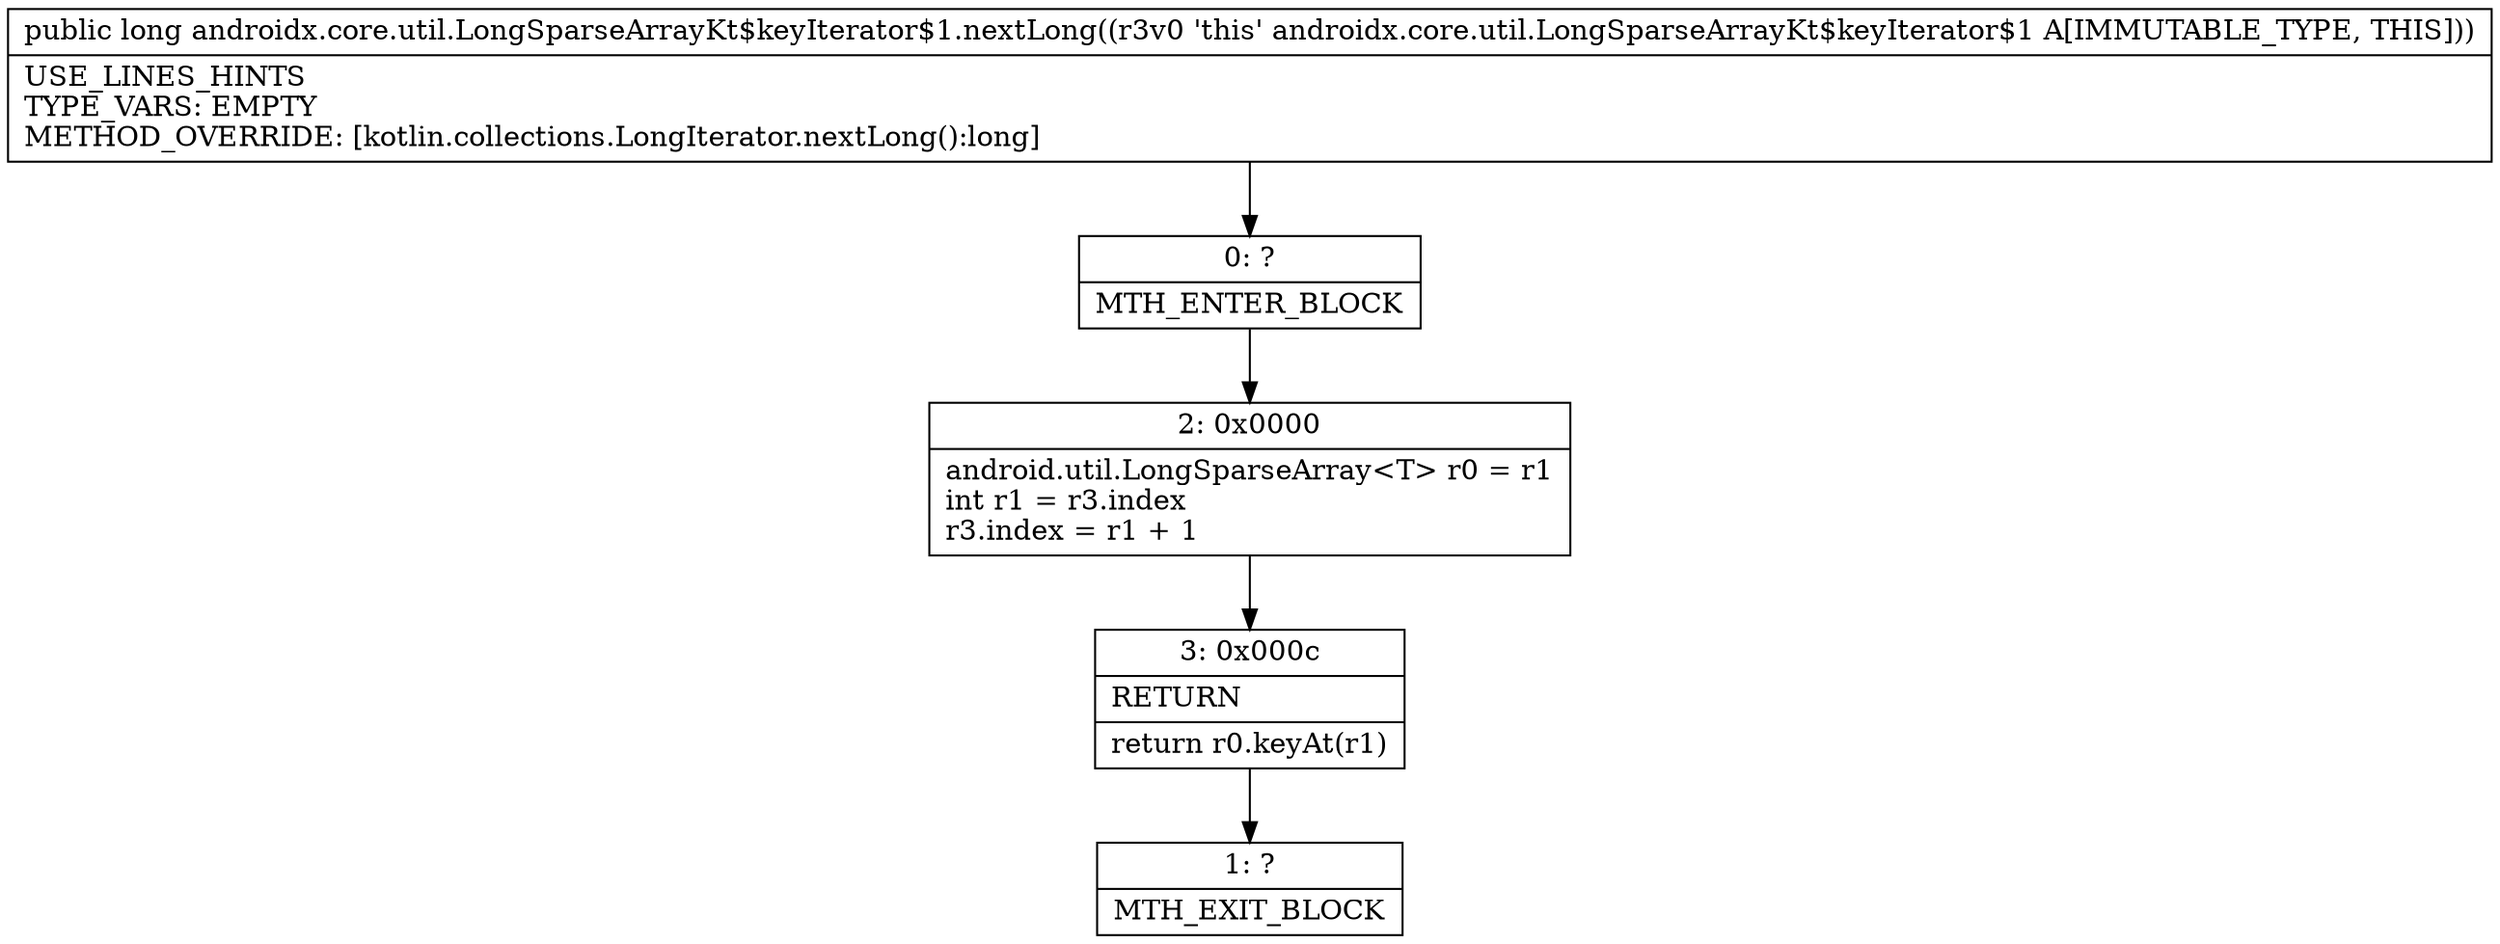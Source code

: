 digraph "CFG forandroidx.core.util.LongSparseArrayKt$keyIterator$1.nextLong()J" {
Node_0 [shape=record,label="{0\:\ ?|MTH_ENTER_BLOCK\l}"];
Node_2 [shape=record,label="{2\:\ 0x0000|android.util.LongSparseArray\<T\> r0 = r1\lint r1 = r3.index\lr3.index = r1 + 1\l}"];
Node_3 [shape=record,label="{3\:\ 0x000c|RETURN\l|return r0.keyAt(r1)\l}"];
Node_1 [shape=record,label="{1\:\ ?|MTH_EXIT_BLOCK\l}"];
MethodNode[shape=record,label="{public long androidx.core.util.LongSparseArrayKt$keyIterator$1.nextLong((r3v0 'this' androidx.core.util.LongSparseArrayKt$keyIterator$1 A[IMMUTABLE_TYPE, THIS]))  | USE_LINES_HINTS\lTYPE_VARS: EMPTY\lMETHOD_OVERRIDE: [kotlin.collections.LongIterator.nextLong():long]\l}"];
MethodNode -> Node_0;Node_0 -> Node_2;
Node_2 -> Node_3;
Node_3 -> Node_1;
}


